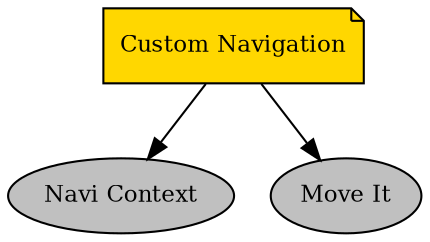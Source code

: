 digraph custom_navigation {
graph [fontname="times-roman"];
node [fontname="times-roman"];
edge [fontname="times-roman"];
"Custom Navigation" [fontcolor=black, shape=note, fontsize=11, style=filled, fillcolor=gold];
"Navi Context" [fontcolor=black, shape=ellipse, fontsize=11, style=filled, fillcolor=gray];
"Custom Navigation" -> "Navi Context";
"Move It" [fontcolor=black, shape=ellipse, fontsize=11, style=filled, fillcolor=gray];
"Custom Navigation" -> "Move It";
}
